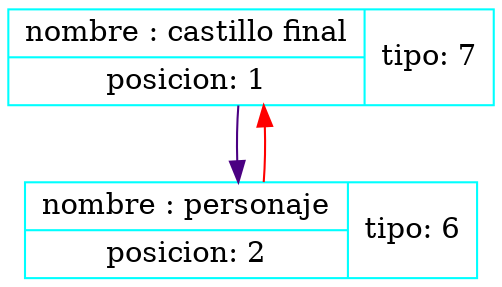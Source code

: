 digraph g { 
nod1 [shape=record ,color="cyan", label= " { nombre : castillo final |  posicion: 1 } | { tipo: 7 }  "] ; 
nod2 [shape=record ,color="cyan", label= " { nombre : personaje |  posicion: 2 } | { tipo: 6 }  "] ; 

nod1 -> nod2 [color = indigo] ;

nod2 -> nod1 [color = red] ;

} 
